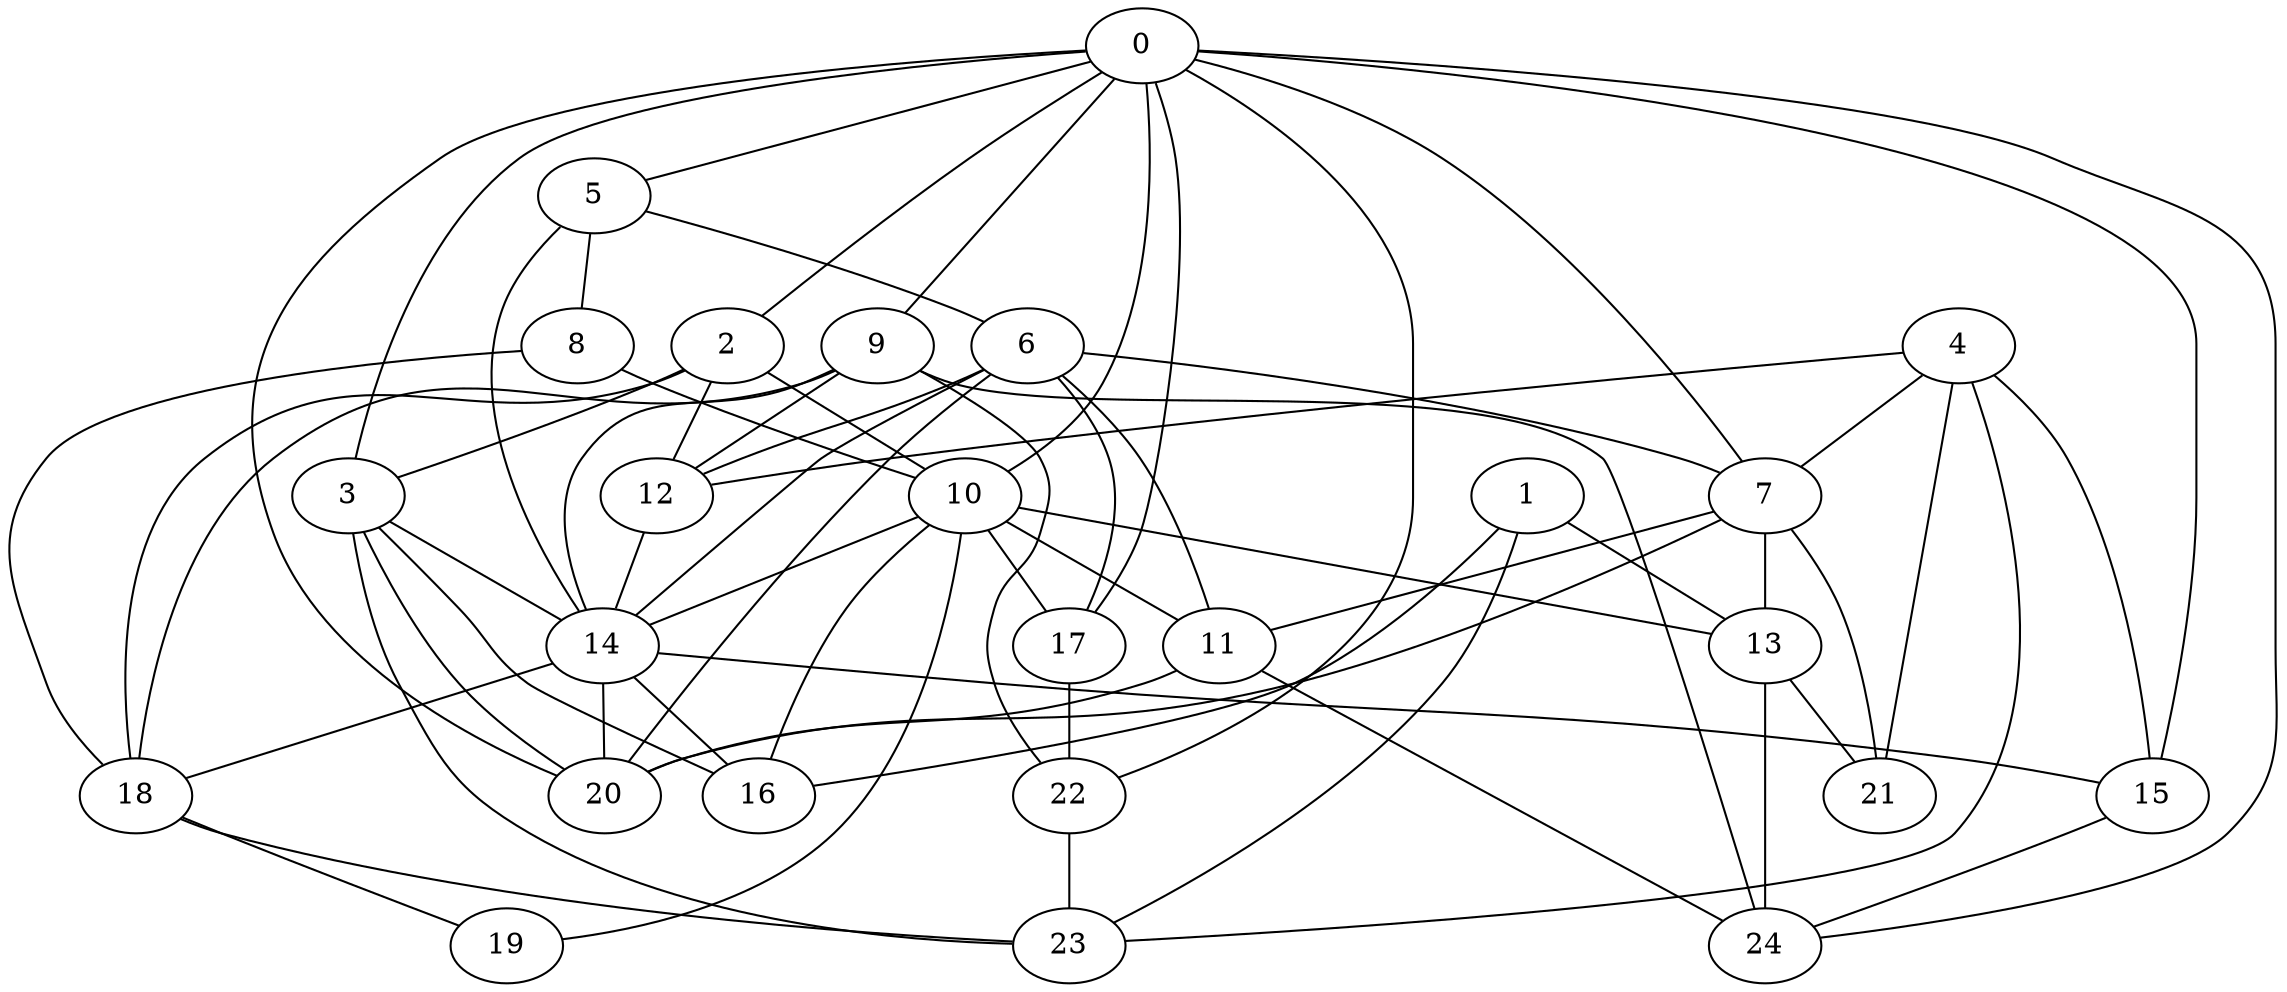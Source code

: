 strict graph "gnp_random_graph(25,0.25)" {
0;
1;
2;
3;
4;
5;
6;
7;
8;
9;
10;
11;
12;
13;
14;
15;
16;
17;
18;
19;
20;
21;
22;
23;
24;
0 -- 2  [is_available=True, prob="0.0582610774024"];
0 -- 3  [is_available=True, prob="0.592954703503"];
0 -- 5  [is_available=True, prob="0.956446383285"];
0 -- 7  [is_available=True, prob="0.842351755396"];
0 -- 9  [is_available=True, prob="0.673665422867"];
0 -- 10  [is_available=True, prob="1.0"];
0 -- 15  [is_available=True, prob="1.0"];
0 -- 17  [is_available=True, prob="1.0"];
0 -- 20  [is_available=True, prob="1.0"];
0 -- 22  [is_available=True, prob="0.157887314075"];
0 -- 24  [is_available=True, prob="0.884757630508"];
1 -- 16  [is_available=True, prob="1.0"];
1 -- 13  [is_available=True, prob="1.0"];
1 -- 23  [is_available=True, prob="0.928576766105"];
2 -- 10  [is_available=True, prob="0.258217585334"];
2 -- 3  [is_available=True, prob="1.0"];
2 -- 12  [is_available=True, prob="0.762283242178"];
2 -- 18  [is_available=True, prob="0.548150137272"];
3 -- 14  [is_available=True, prob="0.977404238748"];
3 -- 16  [is_available=True, prob="0.0175584189965"];
3 -- 20  [is_available=True, prob="0.90581937313"];
3 -- 23  [is_available=True, prob="0.917417903917"];
4 -- 23  [is_available=True, prob="1.0"];
4 -- 15  [is_available=True, prob="0.41784766229"];
4 -- 12  [is_available=True, prob="0.665197438057"];
4 -- 21  [is_available=True, prob="0.73060748157"];
4 -- 7  [is_available=True, prob="0.802824592976"];
5 -- 8  [is_available=True, prob="0.829504733868"];
5 -- 14  [is_available=True, prob="0.781832436196"];
5 -- 6  [is_available=True, prob="0.147913057407"];
6 -- 7  [is_available=True, prob="0.680199854051"];
6 -- 11  [is_available=True, prob="0.35813971969"];
6 -- 12  [is_available=True, prob="0.402891302656"];
6 -- 14  [is_available=True, prob="0.0329359275432"];
6 -- 17  [is_available=True, prob="0.833015454847"];
6 -- 20  [is_available=True, prob="0.142499264288"];
7 -- 11  [is_available=True, prob="0.872805566247"];
7 -- 13  [is_available=True, prob="0.77788856187"];
7 -- 20  [is_available=True, prob="0.78385698272"];
7 -- 21  [is_available=True, prob="0.863358665966"];
8 -- 10  [is_available=True, prob="0.530918001487"];
8 -- 18  [is_available=True, prob="0.05268024293"];
9 -- 12  [is_available=True, prob="0.43288447186"];
9 -- 14  [is_available=True, prob="0.265469226496"];
9 -- 18  [is_available=True, prob="0.284173624512"];
9 -- 22  [is_available=True, prob="1.0"];
9 -- 24  [is_available=True, prob="0.946531115942"];
10 -- 11  [is_available=True, prob="1.0"];
10 -- 13  [is_available=True, prob="0.815399413796"];
10 -- 14  [is_available=True, prob="0.103739975404"];
10 -- 16  [is_available=True, prob="0.208914350307"];
10 -- 17  [is_available=True, prob="0.595929770729"];
10 -- 19  [is_available=True, prob="0.0231757776725"];
11 -- 24  [is_available=True, prob="0.943842379264"];
11 -- 20  [is_available=True, prob="0.793224246819"];
12 -- 14  [is_available=True, prob="0.0788383634814"];
13 -- 24  [is_available=True, prob="0.0987927614063"];
13 -- 21  [is_available=True, prob="0.431022831461"];
14 -- 15  [is_available=True, prob="0.228586745878"];
14 -- 16  [is_available=True, prob="0.991101857834"];
14 -- 18  [is_available=True, prob="0.217533319575"];
14 -- 20  [is_available=True, prob="0.513889574518"];
15 -- 24  [is_available=True, prob="1.0"];
17 -- 22  [is_available=True, prob="0.57639535999"];
18 -- 19  [is_available=True, prob="0.364451211138"];
18 -- 23  [is_available=True, prob="1.0"];
22 -- 23  [is_available=True, prob="0.954040115048"];
}
